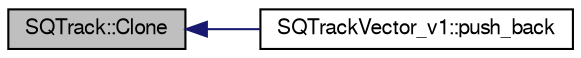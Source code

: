 digraph "SQTrack::Clone"
{
  bgcolor="transparent";
  edge [fontname="FreeSans",fontsize="10",labelfontname="FreeSans",labelfontsize="10"];
  node [fontname="FreeSans",fontsize="10",shape=record];
  rankdir="LR";
  Node1 [label="SQTrack::Clone",height=0.2,width=0.4,color="black", fillcolor="grey75", style="filled" fontcolor="black"];
  Node1 -> Node2 [dir="back",color="midnightblue",fontsize="10",style="solid",fontname="FreeSans"];
  Node2 [label="SQTrackVector_v1::push_back",height=0.2,width=0.4,color="black",URL="$d6/d0b/classSQTrackVector__v1.html#af07c35dc42030580d2373aad20934745"];
}
